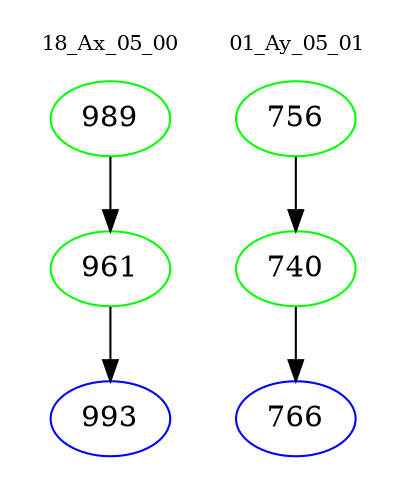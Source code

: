 digraph{
subgraph cluster_0 {
color = white
label = "18_Ax_05_00";
fontsize=10;
T0_989 [label="989", color="green"]
T0_989 -> T0_961 [color="black"]
T0_961 [label="961", color="green"]
T0_961 -> T0_993 [color="black"]
T0_993 [label="993", color="blue"]
}
subgraph cluster_1 {
color = white
label = "01_Ay_05_01";
fontsize=10;
T1_756 [label="756", color="green"]
T1_756 -> T1_740 [color="black"]
T1_740 [label="740", color="green"]
T1_740 -> T1_766 [color="black"]
T1_766 [label="766", color="blue"]
}
}
